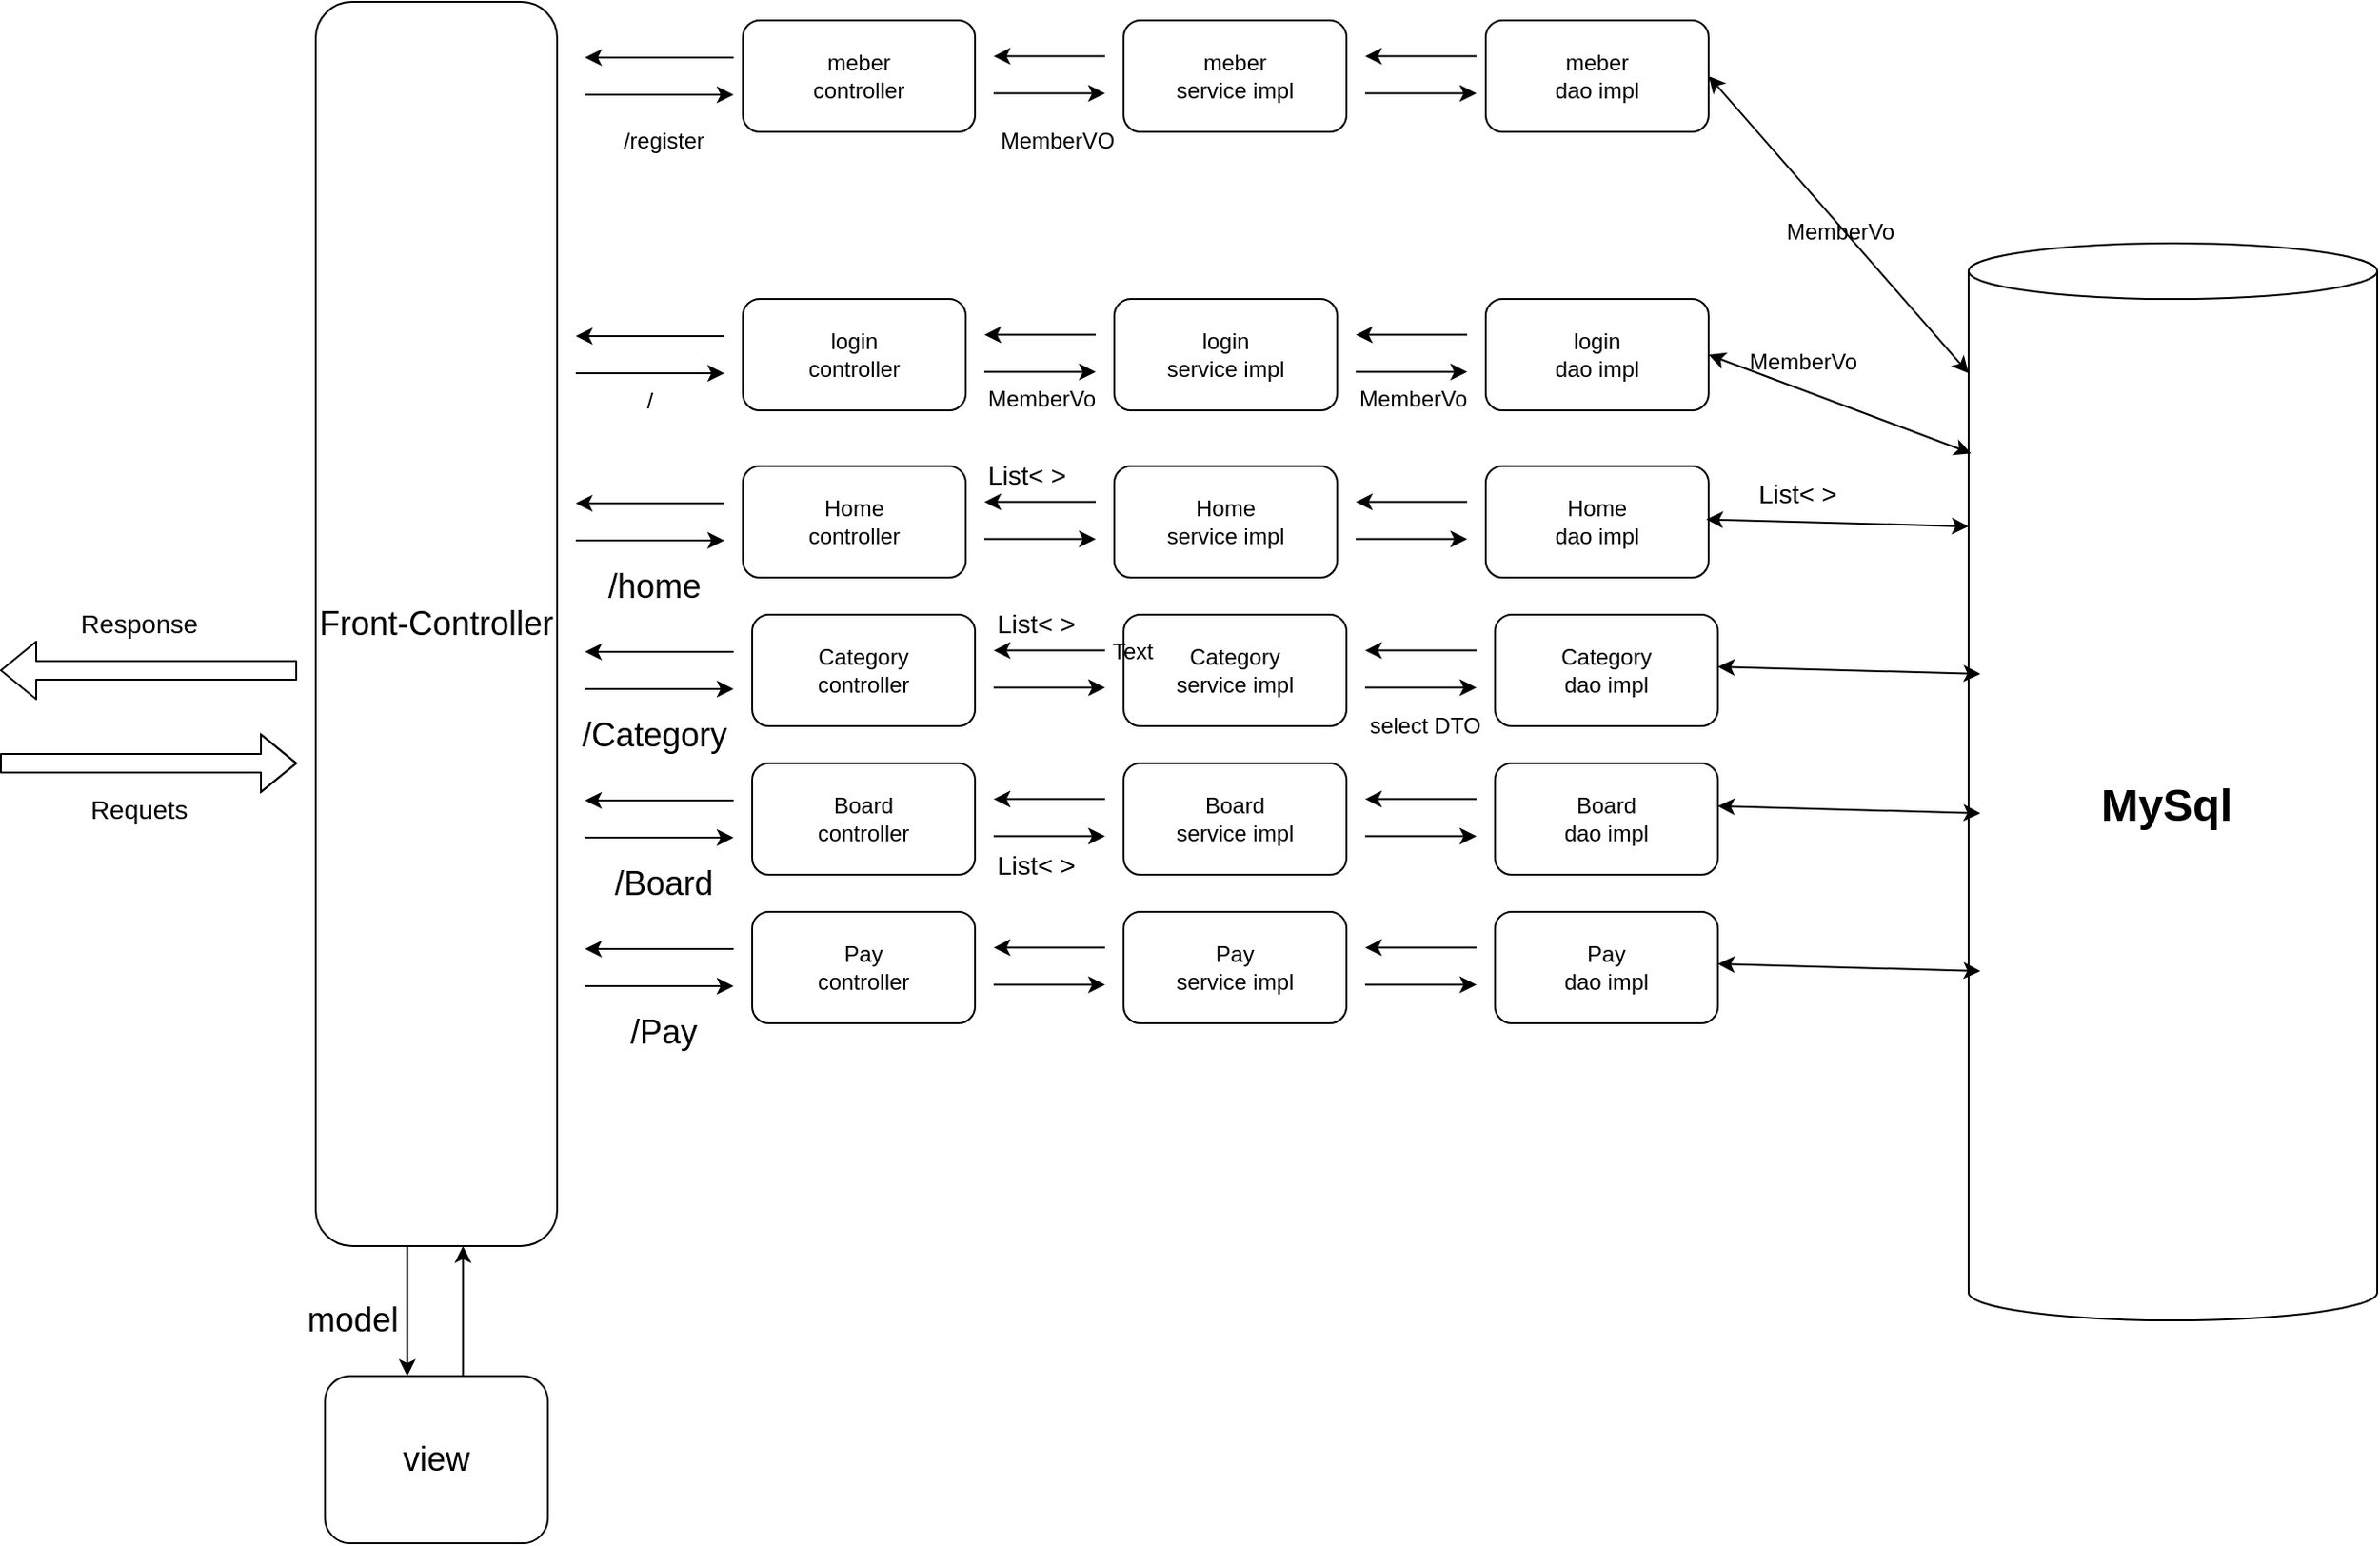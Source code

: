 <mxfile version="14.2.7" type="github">
  <diagram name="Page-1" id="5f0bae14-7c28-e335-631c-24af17079c00">
    <mxGraphModel dx="1483" dy="1686" grid="1" gridSize="10" guides="1" tooltips="1" connect="1" arrows="1" fold="1" page="1" pageScale="1" pageWidth="1100" pageHeight="850" background="#ffffff" math="0" shadow="0">
      <root>
        <mxCell id="0" />
        <mxCell id="1" parent="0" />
        <mxCell id="lNIlCz6gBxkz11Pt6Cn--1" value="&lt;font style=&quot;font-size: 18px&quot;&gt;Front-Controller&lt;/font&gt;" style="rounded=1;whiteSpace=wrap;html=1;" parent="1" vertex="1">
          <mxGeometry x="180" y="-80" width="130" height="670" as="geometry" />
        </mxCell>
        <mxCell id="lNIlCz6gBxkz11Pt6Cn--2" value="" style="shape=flexArrow;endArrow=classic;html=1;" parent="1" edge="1">
          <mxGeometry width="50" height="50" relative="1" as="geometry">
            <mxPoint x="10" y="330" as="sourcePoint" />
            <mxPoint x="170" y="330" as="targetPoint" />
            <Array as="points">
              <mxPoint x="110" y="330" />
            </Array>
          </mxGeometry>
        </mxCell>
        <mxCell id="lNIlCz6gBxkz11Pt6Cn--3" value="" style="shape=flexArrow;endArrow=classic;html=1;" parent="1" edge="1">
          <mxGeometry width="50" height="50" relative="1" as="geometry">
            <mxPoint x="170" y="280" as="sourcePoint" />
            <mxPoint x="10" y="280" as="targetPoint" />
          </mxGeometry>
        </mxCell>
        <mxCell id="lNIlCz6gBxkz11Pt6Cn--6" value="&lt;font style=&quot;font-size: 14px&quot;&gt;Requets&lt;/font&gt;" style="text;html=1;strokeColor=none;fillColor=none;align=center;verticalAlign=middle;whiteSpace=wrap;rounded=0;" parent="1" vertex="1">
          <mxGeometry x="10" y="340" width="150" height="30" as="geometry" />
        </mxCell>
        <mxCell id="lNIlCz6gBxkz11Pt6Cn--7" value="&lt;font style=&quot;font-size: 14px&quot;&gt;Response&lt;/font&gt;" style="text;html=1;strokeColor=none;fillColor=none;align=center;verticalAlign=middle;whiteSpace=wrap;rounded=0;" parent="1" vertex="1">
          <mxGeometry x="10" y="240" width="150" height="30" as="geometry" />
        </mxCell>
        <mxCell id="lNIlCz6gBxkz11Pt6Cn--12" value="" style="endArrow=classic;html=1;" parent="1" edge="1">
          <mxGeometry width="50" height="50" relative="1" as="geometry">
            <mxPoint x="400" y="190" as="sourcePoint" />
            <mxPoint x="320" y="190" as="targetPoint" />
          </mxGeometry>
        </mxCell>
        <mxCell id="5DgXqWJLJcrJSc8MpIkA-1" value="&lt;font style=&quot;font-size: 18px&quot;&gt;view&lt;/font&gt;" style="rounded=1;whiteSpace=wrap;html=1;" parent="1" vertex="1">
          <mxGeometry x="185" y="660" width="120" height="90" as="geometry" />
        </mxCell>
        <mxCell id="5DgXqWJLJcrJSc8MpIkA-2" value="" style="endArrow=classic;html=1;" parent="1" edge="1">
          <mxGeometry width="50" height="50" relative="1" as="geometry">
            <mxPoint x="320" y="210" as="sourcePoint" />
            <mxPoint x="400" y="210" as="targetPoint" />
          </mxGeometry>
        </mxCell>
        <mxCell id="5DgXqWJLJcrJSc8MpIkA-3" value="" style="endArrow=classic;html=1;" parent="1" edge="1">
          <mxGeometry width="50" height="50" relative="1" as="geometry">
            <mxPoint x="259.29" y="660" as="sourcePoint" />
            <mxPoint x="259.29" y="590" as="targetPoint" />
          </mxGeometry>
        </mxCell>
        <mxCell id="5DgXqWJLJcrJSc8MpIkA-4" value="" style="endArrow=classic;html=1;" parent="1" edge="1">
          <mxGeometry width="50" height="50" relative="1" as="geometry">
            <mxPoint x="229.29" y="590" as="sourcePoint" />
            <mxPoint x="229.29" y="660" as="targetPoint" />
          </mxGeometry>
        </mxCell>
        <mxCell id="5DgXqWJLJcrJSc8MpIkA-7" value="&lt;font style=&quot;font-size: 18px&quot;&gt;model&lt;/font&gt;" style="text;html=1;strokeColor=none;fillColor=none;align=center;verticalAlign=middle;whiteSpace=wrap;rounded=0;" parent="1" vertex="1">
          <mxGeometry x="180" y="620" width="40" height="20" as="geometry" />
        </mxCell>
        <mxCell id="5DgXqWJLJcrJSc8MpIkA-10" value="Home&lt;br&gt;controller" style="rounded=1;whiteSpace=wrap;html=1;" parent="1" vertex="1">
          <mxGeometry x="410" y="170" width="120" height="60" as="geometry" />
        </mxCell>
        <mxCell id="5DgXqWJLJcrJSc8MpIkA-11" value="&lt;font style=&quot;font-size: 18px&quot;&gt;/home&lt;/font&gt;" style="text;html=1;strokeColor=none;fillColor=none;align=center;verticalAlign=middle;whiteSpace=wrap;rounded=0;" parent="1" vertex="1">
          <mxGeometry x="335" y="220" width="55" height="30" as="geometry" />
        </mxCell>
        <mxCell id="5DgXqWJLJcrJSc8MpIkA-12" value="" style="endArrow=classic;html=1;" parent="1" edge="1">
          <mxGeometry width="50" height="50" relative="1" as="geometry">
            <mxPoint x="400" y="100" as="sourcePoint" />
            <mxPoint x="320" y="100" as="targetPoint" />
          </mxGeometry>
        </mxCell>
        <mxCell id="5DgXqWJLJcrJSc8MpIkA-13" value="" style="endArrow=classic;html=1;" parent="1" edge="1">
          <mxGeometry width="50" height="50" relative="1" as="geometry">
            <mxPoint x="320" y="120" as="sourcePoint" />
            <mxPoint x="400" y="120" as="targetPoint" />
          </mxGeometry>
        </mxCell>
        <mxCell id="5DgXqWJLJcrJSc8MpIkA-14" value="login&lt;br&gt;controller" style="rounded=1;whiteSpace=wrap;html=1;" parent="1" vertex="1">
          <mxGeometry x="410" y="80" width="120" height="60" as="geometry" />
        </mxCell>
        <mxCell id="5DgXqWJLJcrJSc8MpIkA-17" value="login &lt;br&gt;service impl" style="rounded=1;whiteSpace=wrap;html=1;" parent="1" vertex="1">
          <mxGeometry x="610" y="80" width="120" height="60" as="geometry" />
        </mxCell>
        <mxCell id="5DgXqWJLJcrJSc8MpIkA-22" value="login&lt;br&gt;dao impl" style="rounded=1;whiteSpace=wrap;html=1;" parent="1" vertex="1">
          <mxGeometry x="810" y="80" width="120" height="60" as="geometry" />
        </mxCell>
        <mxCell id="5DgXqWJLJcrJSc8MpIkA-24" value="" style="endArrow=classic;html=1;" parent="1" edge="1">
          <mxGeometry width="50" height="50" relative="1" as="geometry">
            <mxPoint x="600" y="99.29" as="sourcePoint" />
            <mxPoint x="540" y="99.29" as="targetPoint" />
          </mxGeometry>
        </mxCell>
        <mxCell id="5DgXqWJLJcrJSc8MpIkA-25" value="" style="endArrow=classic;html=1;" parent="1" edge="1">
          <mxGeometry width="50" height="50" relative="1" as="geometry">
            <mxPoint x="540" y="119.29" as="sourcePoint" />
            <mxPoint x="600" y="119.29" as="targetPoint" />
          </mxGeometry>
        </mxCell>
        <mxCell id="5DgXqWJLJcrJSc8MpIkA-29" value="" style="endArrow=classic;html=1;" parent="1" edge="1">
          <mxGeometry width="50" height="50" relative="1" as="geometry">
            <mxPoint x="800" y="99.29" as="sourcePoint" />
            <mxPoint x="740" y="99.29" as="targetPoint" />
          </mxGeometry>
        </mxCell>
        <mxCell id="5DgXqWJLJcrJSc8MpIkA-30" value="" style="endArrow=classic;html=1;" parent="1" edge="1">
          <mxGeometry width="50" height="50" relative="1" as="geometry">
            <mxPoint x="740" y="119.29" as="sourcePoint" />
            <mxPoint x="800" y="119.29" as="targetPoint" />
          </mxGeometry>
        </mxCell>
        <mxCell id="5DgXqWJLJcrJSc8MpIkA-31" value="Home&lt;br&gt;service impl" style="rounded=1;whiteSpace=wrap;html=1;" parent="1" vertex="1">
          <mxGeometry x="610" y="170" width="120" height="60" as="geometry" />
        </mxCell>
        <mxCell id="5DgXqWJLJcrJSc8MpIkA-32" value="Home&lt;br&gt;dao impl" style="rounded=1;whiteSpace=wrap;html=1;" parent="1" vertex="1">
          <mxGeometry x="810" y="170" width="120" height="60" as="geometry" />
        </mxCell>
        <mxCell id="5DgXqWJLJcrJSc8MpIkA-33" value="" style="endArrow=classic;html=1;" parent="1" edge="1">
          <mxGeometry width="50" height="50" relative="1" as="geometry">
            <mxPoint x="600" y="189.29" as="sourcePoint" />
            <mxPoint x="540" y="189.29" as="targetPoint" />
          </mxGeometry>
        </mxCell>
        <mxCell id="5DgXqWJLJcrJSc8MpIkA-34" value="" style="endArrow=classic;html=1;" parent="1" edge="1">
          <mxGeometry width="50" height="50" relative="1" as="geometry">
            <mxPoint x="540" y="209.29" as="sourcePoint" />
            <mxPoint x="600" y="209.29" as="targetPoint" />
          </mxGeometry>
        </mxCell>
        <mxCell id="5DgXqWJLJcrJSc8MpIkA-35" value="" style="endArrow=classic;html=1;" parent="1" edge="1">
          <mxGeometry width="50" height="50" relative="1" as="geometry">
            <mxPoint x="800" y="189.29" as="sourcePoint" />
            <mxPoint x="740" y="189.29" as="targetPoint" />
          </mxGeometry>
        </mxCell>
        <mxCell id="5DgXqWJLJcrJSc8MpIkA-36" value="" style="endArrow=classic;html=1;" parent="1" edge="1">
          <mxGeometry width="50" height="50" relative="1" as="geometry">
            <mxPoint x="740" y="209.29" as="sourcePoint" />
            <mxPoint x="800" y="209.29" as="targetPoint" />
          </mxGeometry>
        </mxCell>
        <mxCell id="5DgXqWJLJcrJSc8MpIkA-37" value="/" style="text;html=1;strokeColor=none;fillColor=none;align=center;verticalAlign=middle;whiteSpace=wrap;rounded=0;" parent="1" vertex="1">
          <mxGeometry x="325" y="120" width="70" height="30" as="geometry" />
        </mxCell>
        <mxCell id="5DgXqWJLJcrJSc8MpIkA-41" value="MemberVo" style="text;whiteSpace=wrap;html=1;" parent="1" vertex="1">
          <mxGeometry x="740" y="120" width="80" height="30" as="geometry" />
        </mxCell>
        <mxCell id="5DgXqWJLJcrJSc8MpIkA-42" value="MemberVo" style="text;whiteSpace=wrap;html=1;" parent="1" vertex="1">
          <mxGeometry x="540" y="120" width="80" height="30" as="geometry" />
        </mxCell>
        <mxCell id="5DgXqWJLJcrJSc8MpIkA-44" value="&lt;b&gt;&lt;font style=&quot;font-size: 24px&quot;&gt;MySql&amp;nbsp;&lt;/font&gt;&lt;/b&gt;" style="shape=cylinder3;whiteSpace=wrap;html=1;boundedLbl=1;backgroundOutline=1;size=15;" parent="1" vertex="1">
          <mxGeometry x="1070" y="50" width="220" height="580" as="geometry" />
        </mxCell>
        <mxCell id="5DgXqWJLJcrJSc8MpIkA-47" value="&lt;font style=&quot;font-size: 14px&quot;&gt;List&amp;lt; &amp;gt;&lt;/font&gt;" style="text;whiteSpace=wrap;html=1;" parent="1" vertex="1">
          <mxGeometry x="540" y="160" width="70" height="30" as="geometry" />
        </mxCell>
        <mxCell id="5DgXqWJLJcrJSc8MpIkA-48" value="" style="endArrow=classic;startArrow=classic;html=1;entryX=0.006;entryY=0.195;entryDx=0;entryDy=0;entryPerimeter=0;exitX=1;exitY=0.5;exitDx=0;exitDy=0;" parent="1" source="5DgXqWJLJcrJSc8MpIkA-22" target="5DgXqWJLJcrJSc8MpIkA-44" edge="1">
          <mxGeometry width="50" height="50" relative="1" as="geometry">
            <mxPoint x="930" y="90" as="sourcePoint" />
            <mxPoint x="980" y="40" as="targetPoint" />
          </mxGeometry>
        </mxCell>
        <mxCell id="5DgXqWJLJcrJSc8MpIkA-49" value="" style="endArrow=classic;startArrow=classic;html=1;entryX=0;entryY=0;entryDx=0;entryDy=152.5;entryPerimeter=0;" parent="1" target="5DgXqWJLJcrJSc8MpIkA-44" edge="1">
          <mxGeometry width="50" height="50" relative="1" as="geometry">
            <mxPoint x="928.68" y="198.66" as="sourcePoint" />
            <mxPoint x="1070.0" y="230.0" as="targetPoint" />
          </mxGeometry>
        </mxCell>
        <mxCell id="5DgXqWJLJcrJSc8MpIkA-50" value="" style="endArrow=classic;html=1;" parent="1" edge="1">
          <mxGeometry width="50" height="50" relative="1" as="geometry">
            <mxPoint x="405" y="270" as="sourcePoint" />
            <mxPoint x="325" y="270" as="targetPoint" />
          </mxGeometry>
        </mxCell>
        <mxCell id="5DgXqWJLJcrJSc8MpIkA-51" value="" style="endArrow=classic;html=1;" parent="1" edge="1">
          <mxGeometry width="50" height="50" relative="1" as="geometry">
            <mxPoint x="325" y="290" as="sourcePoint" />
            <mxPoint x="405" y="290" as="targetPoint" />
          </mxGeometry>
        </mxCell>
        <mxCell id="5DgXqWJLJcrJSc8MpIkA-52" value="Category&lt;br&gt;controller" style="rounded=1;whiteSpace=wrap;html=1;" parent="1" vertex="1">
          <mxGeometry x="415" y="250" width="120" height="60" as="geometry" />
        </mxCell>
        <mxCell id="5DgXqWJLJcrJSc8MpIkA-53" value="&lt;font style=&quot;font-size: 18px&quot;&gt;/Category&lt;/font&gt;" style="text;html=1;strokeColor=none;fillColor=none;align=center;verticalAlign=middle;whiteSpace=wrap;rounded=0;" parent="1" vertex="1">
          <mxGeometry x="335" y="300" width="55" height="30" as="geometry" />
        </mxCell>
        <mxCell id="5DgXqWJLJcrJSc8MpIkA-54" value="Category&lt;br&gt;service impl" style="rounded=1;whiteSpace=wrap;html=1;" parent="1" vertex="1">
          <mxGeometry x="615" y="250" width="120" height="60" as="geometry" />
        </mxCell>
        <mxCell id="5DgXqWJLJcrJSc8MpIkA-55" value="Category&lt;br&gt;dao impl" style="rounded=1;whiteSpace=wrap;html=1;" parent="1" vertex="1">
          <mxGeometry x="815" y="250" width="120" height="60" as="geometry" />
        </mxCell>
        <mxCell id="5DgXqWJLJcrJSc8MpIkA-56" value="" style="endArrow=classic;html=1;" parent="1" edge="1">
          <mxGeometry width="50" height="50" relative="1" as="geometry">
            <mxPoint x="605" y="269.29" as="sourcePoint" />
            <mxPoint x="545" y="269.29" as="targetPoint" />
          </mxGeometry>
        </mxCell>
        <mxCell id="5DgXqWJLJcrJSc8MpIkA-57" value="" style="endArrow=classic;html=1;" parent="1" edge="1">
          <mxGeometry width="50" height="50" relative="1" as="geometry">
            <mxPoint x="545" y="289.29" as="sourcePoint" />
            <mxPoint x="605" y="289.29" as="targetPoint" />
          </mxGeometry>
        </mxCell>
        <mxCell id="5DgXqWJLJcrJSc8MpIkA-58" value="" style="endArrow=classic;html=1;" parent="1" edge="1">
          <mxGeometry width="50" height="50" relative="1" as="geometry">
            <mxPoint x="805" y="269.29" as="sourcePoint" />
            <mxPoint x="745" y="269.29" as="targetPoint" />
          </mxGeometry>
        </mxCell>
        <mxCell id="5DgXqWJLJcrJSc8MpIkA-59" value="" style="endArrow=classic;html=1;" parent="1" edge="1">
          <mxGeometry width="50" height="50" relative="1" as="geometry">
            <mxPoint x="745" y="289.29" as="sourcePoint" />
            <mxPoint x="805" y="289.29" as="targetPoint" />
          </mxGeometry>
        </mxCell>
        <mxCell id="5DgXqWJLJcrJSc8MpIkA-60" value="&lt;font style=&quot;font-size: 14px&quot;&gt;List&amp;lt; &amp;gt;&lt;/font&gt;" style="text;whiteSpace=wrap;html=1;" parent="1" vertex="1">
          <mxGeometry x="545" y="240" width="70" height="30" as="geometry" />
        </mxCell>
        <mxCell id="5DgXqWJLJcrJSc8MpIkA-61" value="" style="endArrow=classic;html=1;" parent="1" edge="1">
          <mxGeometry width="50" height="50" relative="1" as="geometry">
            <mxPoint x="405" y="350" as="sourcePoint" />
            <mxPoint x="325" y="350" as="targetPoint" />
          </mxGeometry>
        </mxCell>
        <mxCell id="5DgXqWJLJcrJSc8MpIkA-62" value="" style="endArrow=classic;html=1;" parent="1" edge="1">
          <mxGeometry width="50" height="50" relative="1" as="geometry">
            <mxPoint x="325" y="370" as="sourcePoint" />
            <mxPoint x="405" y="370" as="targetPoint" />
          </mxGeometry>
        </mxCell>
        <mxCell id="5DgXqWJLJcrJSc8MpIkA-63" value="Board&lt;br&gt;controller" style="rounded=1;whiteSpace=wrap;html=1;" parent="1" vertex="1">
          <mxGeometry x="415" y="330" width="120" height="60" as="geometry" />
        </mxCell>
        <mxCell id="5DgXqWJLJcrJSc8MpIkA-64" value="&lt;font style=&quot;font-size: 18px&quot;&gt;/Board&lt;/font&gt;" style="text;html=1;strokeColor=none;fillColor=none;align=center;verticalAlign=middle;whiteSpace=wrap;rounded=0;" parent="1" vertex="1">
          <mxGeometry x="340" y="380" width="55" height="30" as="geometry" />
        </mxCell>
        <mxCell id="5DgXqWJLJcrJSc8MpIkA-65" value="Board&lt;br&gt;service impl" style="rounded=1;whiteSpace=wrap;html=1;" parent="1" vertex="1">
          <mxGeometry x="615" y="330" width="120" height="60" as="geometry" />
        </mxCell>
        <mxCell id="5DgXqWJLJcrJSc8MpIkA-66" value="Board&lt;br&gt;dao impl" style="rounded=1;whiteSpace=wrap;html=1;" parent="1" vertex="1">
          <mxGeometry x="815" y="330" width="120" height="60" as="geometry" />
        </mxCell>
        <mxCell id="5DgXqWJLJcrJSc8MpIkA-67" value="" style="endArrow=classic;html=1;" parent="1" edge="1">
          <mxGeometry width="50" height="50" relative="1" as="geometry">
            <mxPoint x="605" y="349.29" as="sourcePoint" />
            <mxPoint x="545" y="349.29" as="targetPoint" />
          </mxGeometry>
        </mxCell>
        <mxCell id="5DgXqWJLJcrJSc8MpIkA-68" value="" style="endArrow=classic;html=1;" parent="1" edge="1">
          <mxGeometry width="50" height="50" relative="1" as="geometry">
            <mxPoint x="545" y="369.29" as="sourcePoint" />
            <mxPoint x="605" y="369.29" as="targetPoint" />
          </mxGeometry>
        </mxCell>
        <mxCell id="5DgXqWJLJcrJSc8MpIkA-69" value="" style="endArrow=classic;html=1;" parent="1" edge="1">
          <mxGeometry width="50" height="50" relative="1" as="geometry">
            <mxPoint x="805" y="349.29" as="sourcePoint" />
            <mxPoint x="745" y="349.29" as="targetPoint" />
          </mxGeometry>
        </mxCell>
        <mxCell id="5DgXqWJLJcrJSc8MpIkA-70" value="" style="endArrow=classic;html=1;" parent="1" edge="1">
          <mxGeometry width="50" height="50" relative="1" as="geometry">
            <mxPoint x="745" y="369.29" as="sourcePoint" />
            <mxPoint x="805" y="369.29" as="targetPoint" />
          </mxGeometry>
        </mxCell>
        <mxCell id="5DgXqWJLJcrJSc8MpIkA-71" value="&lt;font style=&quot;font-size: 14px&quot;&gt;List&amp;lt; &amp;gt;&lt;/font&gt;" style="text;whiteSpace=wrap;html=1;" parent="1" vertex="1">
          <mxGeometry x="545" y="370" width="70" height="30" as="geometry" />
        </mxCell>
        <mxCell id="5DgXqWJLJcrJSc8MpIkA-73" value="" style="endArrow=classic;html=1;" parent="1" edge="1">
          <mxGeometry width="50" height="50" relative="1" as="geometry">
            <mxPoint x="405" y="430" as="sourcePoint" />
            <mxPoint x="325" y="430" as="targetPoint" />
          </mxGeometry>
        </mxCell>
        <mxCell id="5DgXqWJLJcrJSc8MpIkA-74" value="" style="endArrow=classic;html=1;" parent="1" edge="1">
          <mxGeometry width="50" height="50" relative="1" as="geometry">
            <mxPoint x="325" y="450" as="sourcePoint" />
            <mxPoint x="405" y="450" as="targetPoint" />
          </mxGeometry>
        </mxCell>
        <mxCell id="5DgXqWJLJcrJSc8MpIkA-75" value="Pay&lt;br&gt;controller" style="rounded=1;whiteSpace=wrap;html=1;" parent="1" vertex="1">
          <mxGeometry x="415" y="410" width="120" height="60" as="geometry" />
        </mxCell>
        <mxCell id="5DgXqWJLJcrJSc8MpIkA-76" value="&lt;font style=&quot;font-size: 18px&quot;&gt;/Pay&lt;/font&gt;" style="text;html=1;strokeColor=none;fillColor=none;align=center;verticalAlign=middle;whiteSpace=wrap;rounded=0;" parent="1" vertex="1">
          <mxGeometry x="340" y="460" width="55" height="30" as="geometry" />
        </mxCell>
        <mxCell id="5DgXqWJLJcrJSc8MpIkA-77" value="Pay&lt;br&gt;service impl" style="rounded=1;whiteSpace=wrap;html=1;" parent="1" vertex="1">
          <mxGeometry x="615" y="410" width="120" height="60" as="geometry" />
        </mxCell>
        <mxCell id="5DgXqWJLJcrJSc8MpIkA-78" value="Pay&lt;br&gt;dao impl" style="rounded=1;whiteSpace=wrap;html=1;" parent="1" vertex="1">
          <mxGeometry x="815" y="410" width="120" height="60" as="geometry" />
        </mxCell>
        <mxCell id="5DgXqWJLJcrJSc8MpIkA-79" value="" style="endArrow=classic;html=1;" parent="1" edge="1">
          <mxGeometry width="50" height="50" relative="1" as="geometry">
            <mxPoint x="605" y="429.29" as="sourcePoint" />
            <mxPoint x="545" y="429.29" as="targetPoint" />
          </mxGeometry>
        </mxCell>
        <mxCell id="5DgXqWJLJcrJSc8MpIkA-80" value="" style="endArrow=classic;html=1;" parent="1" edge="1">
          <mxGeometry width="50" height="50" relative="1" as="geometry">
            <mxPoint x="545" y="449.29" as="sourcePoint" />
            <mxPoint x="605" y="449.29" as="targetPoint" />
          </mxGeometry>
        </mxCell>
        <mxCell id="5DgXqWJLJcrJSc8MpIkA-81" value="" style="endArrow=classic;html=1;" parent="1" edge="1">
          <mxGeometry width="50" height="50" relative="1" as="geometry">
            <mxPoint x="805" y="429.29" as="sourcePoint" />
            <mxPoint x="745" y="429.29" as="targetPoint" />
          </mxGeometry>
        </mxCell>
        <mxCell id="5DgXqWJLJcrJSc8MpIkA-82" value="" style="endArrow=classic;html=1;" parent="1" edge="1">
          <mxGeometry width="50" height="50" relative="1" as="geometry">
            <mxPoint x="745" y="449.29" as="sourcePoint" />
            <mxPoint x="805" y="449.29" as="targetPoint" />
          </mxGeometry>
        </mxCell>
        <mxCell id="5DgXqWJLJcrJSc8MpIkA-93" value="" style="endArrow=classic;html=1;" parent="1" edge="1">
          <mxGeometry width="50" height="50" relative="1" as="geometry">
            <mxPoint x="405" y="-50" as="sourcePoint" />
            <mxPoint x="325" y="-50" as="targetPoint" />
          </mxGeometry>
        </mxCell>
        <mxCell id="5DgXqWJLJcrJSc8MpIkA-94" value="" style="endArrow=classic;html=1;" parent="1" edge="1">
          <mxGeometry width="50" height="50" relative="1" as="geometry">
            <mxPoint x="325" y="-30" as="sourcePoint" />
            <mxPoint x="405" y="-30" as="targetPoint" />
          </mxGeometry>
        </mxCell>
        <mxCell id="5DgXqWJLJcrJSc8MpIkA-95" value="meber&lt;br&gt;controller" style="rounded=1;whiteSpace=wrap;html=1;" parent="1" vertex="1">
          <mxGeometry x="410" y="-70" width="125" height="60" as="geometry" />
        </mxCell>
        <mxCell id="5DgXqWJLJcrJSc8MpIkA-96" value="&lt;font style=&quot;font-size: 12px&quot;&gt;/register&lt;/font&gt;" style="text;html=1;strokeColor=none;fillColor=none;align=center;verticalAlign=middle;whiteSpace=wrap;rounded=0;" parent="1" vertex="1">
          <mxGeometry x="340" y="-20" width="55" height="30" as="geometry" />
        </mxCell>
        <mxCell id="5DgXqWJLJcrJSc8MpIkA-97" value="meber&lt;br&gt;service impl" style="rounded=1;whiteSpace=wrap;html=1;" parent="1" vertex="1">
          <mxGeometry x="615" y="-70" width="120" height="60" as="geometry" />
        </mxCell>
        <mxCell id="5DgXqWJLJcrJSc8MpIkA-98" value="meber&lt;br&gt;dao impl" style="rounded=1;whiteSpace=wrap;html=1;" parent="1" vertex="1">
          <mxGeometry x="810" y="-70" width="120" height="60" as="geometry" />
        </mxCell>
        <mxCell id="5DgXqWJLJcrJSc8MpIkA-99" value="" style="endArrow=classic;html=1;" parent="1" edge="1">
          <mxGeometry width="50" height="50" relative="1" as="geometry">
            <mxPoint x="605" y="-50.71" as="sourcePoint" />
            <mxPoint x="545" y="-50.71" as="targetPoint" />
          </mxGeometry>
        </mxCell>
        <mxCell id="5DgXqWJLJcrJSc8MpIkA-100" value="" style="endArrow=classic;html=1;" parent="1" edge="1">
          <mxGeometry width="50" height="50" relative="1" as="geometry">
            <mxPoint x="545" y="-30.71" as="sourcePoint" />
            <mxPoint x="605" y="-30.71" as="targetPoint" />
          </mxGeometry>
        </mxCell>
        <mxCell id="5DgXqWJLJcrJSc8MpIkA-101" value="" style="endArrow=classic;html=1;" parent="1" edge="1">
          <mxGeometry width="50" height="50" relative="1" as="geometry">
            <mxPoint x="805" y="-50.71" as="sourcePoint" />
            <mxPoint x="745" y="-50.71" as="targetPoint" />
          </mxGeometry>
        </mxCell>
        <mxCell id="5DgXqWJLJcrJSc8MpIkA-102" value="" style="endArrow=classic;html=1;" parent="1" edge="1">
          <mxGeometry width="50" height="50" relative="1" as="geometry">
            <mxPoint x="745" y="-30.71" as="sourcePoint" />
            <mxPoint x="805" y="-30.71" as="targetPoint" />
          </mxGeometry>
        </mxCell>
        <mxCell id="5DgXqWJLJcrJSc8MpIkA-105" value="" style="endArrow=classic;startArrow=classic;html=1;exitX=1;exitY=0.5;exitDx=0;exitDy=0;" parent="1" edge="1" source="5DgXqWJLJcrJSc8MpIkA-98">
          <mxGeometry width="50" height="50" relative="1" as="geometry">
            <mxPoint x="930" y="30" as="sourcePoint" />
            <mxPoint x="1070" y="120" as="targetPoint" />
          </mxGeometry>
        </mxCell>
        <mxCell id="5DgXqWJLJcrJSc8MpIkA-106" value="" style="endArrow=classic;startArrow=classic;html=1;entryX=0;entryY=0;entryDx=0;entryDy=152.5;entryPerimeter=0;" parent="1" edge="1">
          <mxGeometry width="50" height="50" relative="1" as="geometry">
            <mxPoint x="935.0" y="278.08" as="sourcePoint" />
            <mxPoint x="1076.32" y="281.92" as="targetPoint" />
          </mxGeometry>
        </mxCell>
        <mxCell id="5DgXqWJLJcrJSc8MpIkA-107" value="" style="endArrow=classic;startArrow=classic;html=1;entryX=0;entryY=0;entryDx=0;entryDy=152.5;entryPerimeter=0;" parent="1" edge="1">
          <mxGeometry width="50" height="50" relative="1" as="geometry">
            <mxPoint x="935.0" y="353.08" as="sourcePoint" />
            <mxPoint x="1076.32" y="356.92" as="targetPoint" />
          </mxGeometry>
        </mxCell>
        <mxCell id="5DgXqWJLJcrJSc8MpIkA-108" value="" style="endArrow=classic;startArrow=classic;html=1;entryX=0;entryY=0;entryDx=0;entryDy=152.5;entryPerimeter=0;" parent="1" edge="1">
          <mxGeometry width="50" height="50" relative="1" as="geometry">
            <mxPoint x="935.0" y="438.08" as="sourcePoint" />
            <mxPoint x="1076.32" y="441.92" as="targetPoint" />
          </mxGeometry>
        </mxCell>
        <mxCell id="PAE8vXwS-un6WJSIdZCV-1" value="MemberVo" style="text;whiteSpace=wrap;html=1;" parent="1" vertex="1">
          <mxGeometry x="970" y="30" width="80" height="30" as="geometry" />
        </mxCell>
        <mxCell id="PAE8vXwS-un6WJSIdZCV-2" value="MemberVo" style="text;whiteSpace=wrap;html=1;" parent="1" vertex="1">
          <mxGeometry x="950" y="100" width="80" height="30" as="geometry" />
        </mxCell>
        <mxCell id="PAE8vXwS-un6WJSIdZCV-3" value="&lt;font style=&quot;font-size: 14px&quot;&gt;List&amp;lt; &amp;gt;&lt;/font&gt;" style="text;whiteSpace=wrap;html=1;" parent="1" vertex="1">
          <mxGeometry x="955" y="170" width="70" height="30" as="geometry" />
        </mxCell>
        <mxCell id="PAE8vXwS-un6WJSIdZCV-4" value="select DTO" style="text;html=1;strokeColor=none;fillColor=none;align=center;verticalAlign=middle;whiteSpace=wrap;rounded=0;" parent="1" vertex="1">
          <mxGeometry x="740" y="300" width="75" height="20" as="geometry" />
        </mxCell>
        <mxCell id="l3y3A6Ilc__igJ6uyZ9W-2" value="Text" style="text;html=1;strokeColor=none;fillColor=none;align=center;verticalAlign=middle;whiteSpace=wrap;rounded=0;" vertex="1" parent="1">
          <mxGeometry x="600" y="260" width="40" height="20" as="geometry" />
        </mxCell>
        <mxCell id="l3y3A6Ilc__igJ6uyZ9W-3" value="MemberVO" style="text;html=1;strokeColor=none;fillColor=none;align=center;verticalAlign=middle;whiteSpace=wrap;rounded=0;" vertex="1" parent="1">
          <mxGeometry x="547.5" y="-20" width="62.5" height="30" as="geometry" />
        </mxCell>
      </root>
    </mxGraphModel>
  </diagram>
</mxfile>
